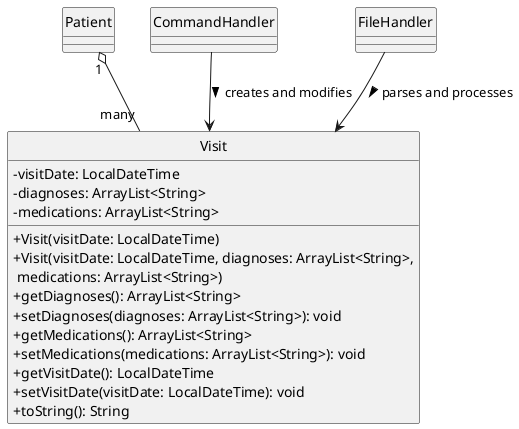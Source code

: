 @startuml
'https://plantuml.com/class-diagram
skinparam classAttributeIconSize 0
hide circle

class Visit {
    -visitDate: LocalDateTime
    -diagnoses: ArrayList<String>
    -medications: ArrayList<String>
    +Visit(visitDate: LocalDateTime)
    +Visit(visitDate: LocalDateTime, diagnoses: ArrayList<String>,\n medications: ArrayList<String>)
    +getDiagnoses(): ArrayList<String>
    +setDiagnoses(diagnoses: ArrayList<String>): void
    +getMedications(): ArrayList<String>
    +setMedications(medications: ArrayList<String>): void
    +getVisitDate(): LocalDateTime
    +setVisitDate(visitDate: LocalDateTime): void
    +toString(): String
}

class Patient {
}

class CommandHandler {
}

class FileHandler {
}

Patient "1" o-- "many" Visit
CommandHandler --> Visit : creates and modifies >
FileHandler --> Visit : parses and processes >


@enduml